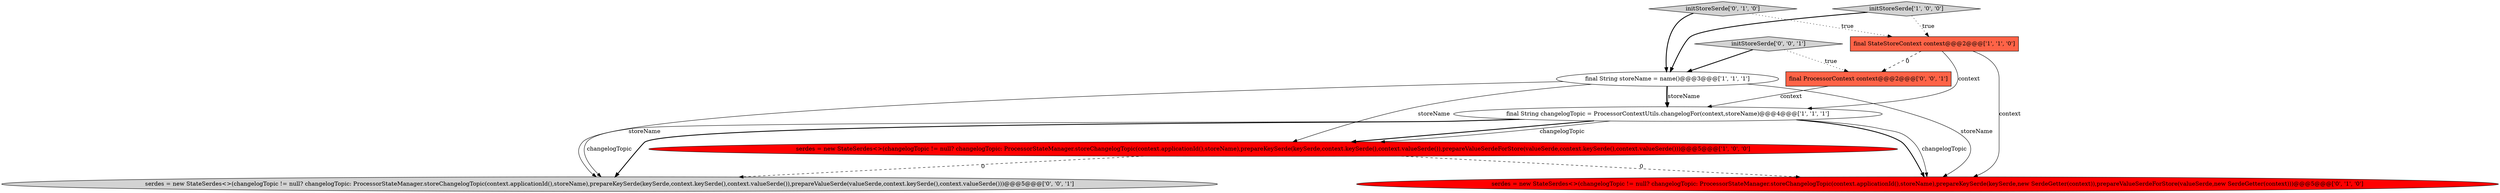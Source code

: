 digraph {
5 [style = filled, label = "initStoreSerde['0', '1', '0']", fillcolor = lightgray, shape = diamond image = "AAA0AAABBB2BBB"];
7 [style = filled, label = "initStoreSerde['0', '0', '1']", fillcolor = lightgray, shape = diamond image = "AAA0AAABBB3BBB"];
4 [style = filled, label = "initStoreSerde['1', '0', '0']", fillcolor = lightgray, shape = diamond image = "AAA0AAABBB1BBB"];
6 [style = filled, label = "serdes = new StateSerdes<>(changelogTopic != null? changelogTopic: ProcessorStateManager.storeChangelogTopic(context.applicationId(),storeName),prepareKeySerde(keySerde,new SerdeGetter(context)),prepareValueSerdeForStore(valueSerde,new SerdeGetter(context)))@@@5@@@['0', '1', '0']", fillcolor = red, shape = ellipse image = "AAA1AAABBB2BBB"];
3 [style = filled, label = "final String changelogTopic = ProcessorContextUtils.changelogFor(context,storeName)@@@4@@@['1', '1', '1']", fillcolor = white, shape = ellipse image = "AAA0AAABBB1BBB"];
0 [style = filled, label = "serdes = new StateSerdes<>(changelogTopic != null? changelogTopic: ProcessorStateManager.storeChangelogTopic(context.applicationId(),storeName),prepareKeySerde(keySerde,context.keySerde(),context.valueSerde()),prepareValueSerdeForStore(valueSerde,context.keySerde(),context.valueSerde()))@@@5@@@['1', '0', '0']", fillcolor = red, shape = ellipse image = "AAA1AAABBB1BBB"];
8 [style = filled, label = "serdes = new StateSerdes<>(changelogTopic != null? changelogTopic: ProcessorStateManager.storeChangelogTopic(context.applicationId(),storeName),prepareKeySerde(keySerde,context.keySerde(),context.valueSerde()),prepareValueSerde(valueSerde,context.keySerde(),context.valueSerde()))@@@5@@@['0', '0', '1']", fillcolor = lightgray, shape = ellipse image = "AAA0AAABBB3BBB"];
1 [style = filled, label = "final StateStoreContext context@@@2@@@['1', '1', '0']", fillcolor = tomato, shape = box image = "AAA0AAABBB1BBB"];
2 [style = filled, label = "final String storeName = name()@@@3@@@['1', '1', '1']", fillcolor = white, shape = ellipse image = "AAA0AAABBB1BBB"];
9 [style = filled, label = "final ProcessorContext context@@@2@@@['0', '0', '1']", fillcolor = tomato, shape = box image = "AAA0AAABBB3BBB"];
4->1 [style = dotted, label="true"];
2->3 [style = bold, label=""];
5->1 [style = dotted, label="true"];
0->6 [style = dashed, label="0"];
1->3 [style = solid, label="context"];
1->6 [style = solid, label="context"];
3->6 [style = bold, label=""];
1->9 [style = dashed, label="0"];
4->2 [style = bold, label=""];
2->8 [style = solid, label="storeName"];
7->9 [style = dotted, label="true"];
2->6 [style = solid, label="storeName"];
3->8 [style = solid, label="changelogTopic"];
3->0 [style = bold, label=""];
2->0 [style = solid, label="storeName"];
5->2 [style = bold, label=""];
2->3 [style = solid, label="storeName"];
7->2 [style = bold, label=""];
3->8 [style = bold, label=""];
3->6 [style = solid, label="changelogTopic"];
0->8 [style = dashed, label="0"];
9->3 [style = solid, label="context"];
3->0 [style = solid, label="changelogTopic"];
}
